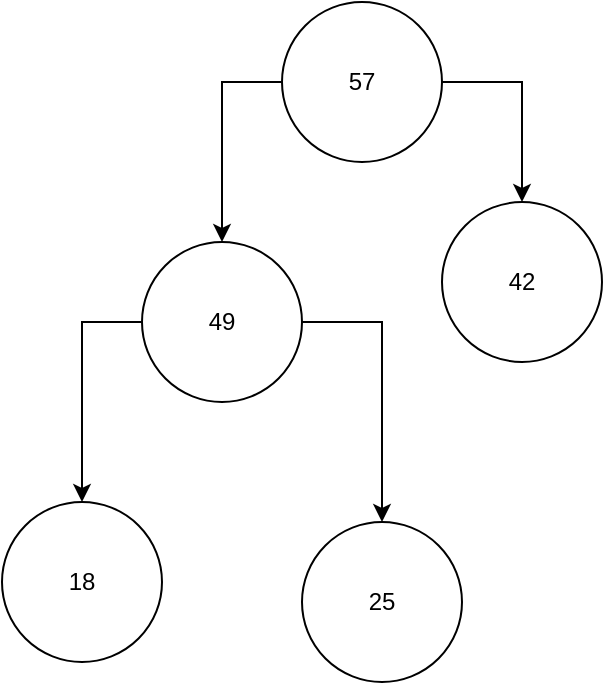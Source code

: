 <mxfile version="12.2.3" type="device" pages="1"><diagram id="ZsJnTW4BINEbM6VEobf5" name="Page-1"><mxGraphModel dx="493" dy="681" grid="1" gridSize="10" guides="1" tooltips="1" connect="1" arrows="1" fold="1" page="1" pageScale="1" pageWidth="850" pageHeight="1100" math="0" shadow="0"><root><mxCell id="0"/><mxCell id="1" parent="0"/><mxCell id="n_GCxX11FvoRGfN6xZqi-5" value="" style="edgeStyle=orthogonalEdgeStyle;rounded=0;orthogonalLoop=1;jettySize=auto;html=1;entryX=0.5;entryY=0;entryDx=0;entryDy=0;exitX=1;exitY=0.5;exitDx=0;exitDy=0;" edge="1" parent="1" source="n_GCxX11FvoRGfN6xZqi-11" target="n_GCxX11FvoRGfN6xZqi-1"><mxGeometry relative="1" as="geometry"><mxPoint x="240" y="70" as="sourcePoint"/><mxPoint x="270" y="110" as="targetPoint"/></mxGeometry></mxCell><mxCell id="n_GCxX11FvoRGfN6xZqi-7" value="" style="edgeStyle=orthogonalEdgeStyle;rounded=0;orthogonalLoop=1;jettySize=auto;html=1;exitX=0;exitY=0.5;exitDx=0;exitDy=0;entryX=0.5;entryY=0;entryDx=0;entryDy=0;" edge="1" parent="1" source="n_GCxX11FvoRGfN6xZqi-11" target="n_GCxX11FvoRGfN6xZqi-3"><mxGeometry relative="1" as="geometry"><mxPoint x="140" y="60" as="sourcePoint"/><mxPoint x="120" y="130" as="targetPoint"/></mxGeometry></mxCell><mxCell id="n_GCxX11FvoRGfN6xZqi-1" value="42" style="ellipse;whiteSpace=wrap;html=1;aspect=fixed;" vertex="1" parent="1"><mxGeometry x="230" y="120" width="80" height="80" as="geometry"/></mxCell><mxCell id="n_GCxX11FvoRGfN6xZqi-16" value="" style="edgeStyle=orthogonalEdgeStyle;rounded=0;orthogonalLoop=1;jettySize=auto;html=1;exitX=1;exitY=0.5;exitDx=0;exitDy=0;entryX=0.5;entryY=0;entryDx=0;entryDy=0;" edge="1" parent="1" source="n_GCxX11FvoRGfN6xZqi-3" target="n_GCxX11FvoRGfN6xZqi-2"><mxGeometry relative="1" as="geometry"><mxPoint x="180" y="180" as="sourcePoint"/><mxPoint x="190" y="260" as="targetPoint"/></mxGeometry></mxCell><mxCell id="n_GCxX11FvoRGfN6xZqi-18" value="" style="edgeStyle=orthogonalEdgeStyle;rounded=0;orthogonalLoop=1;jettySize=auto;html=1;entryX=0.5;entryY=0;entryDx=0;entryDy=0;exitX=0;exitY=0.5;exitDx=0;exitDy=0;" edge="1" parent="1" source="n_GCxX11FvoRGfN6xZqi-3" target="n_GCxX11FvoRGfN6xZqi-10"><mxGeometry relative="1" as="geometry"><mxPoint x="70" y="200" as="sourcePoint"/><mxPoint y="180" as="targetPoint"/></mxGeometry></mxCell><mxCell id="n_GCxX11FvoRGfN6xZqi-2" value="25" style="ellipse;whiteSpace=wrap;html=1;aspect=fixed;" vertex="1" parent="1"><mxGeometry x="160" y="280" width="80" height="80" as="geometry"/></mxCell><mxCell id="n_GCxX11FvoRGfN6xZqi-3" value="49" style="ellipse;whiteSpace=wrap;html=1;aspect=fixed;" vertex="1" parent="1"><mxGeometry x="80" y="140" width="80" height="80" as="geometry"/></mxCell><mxCell id="n_GCxX11FvoRGfN6xZqi-10" value="18" style="ellipse;whiteSpace=wrap;html=1;aspect=fixed;" vertex="1" parent="1"><mxGeometry x="10" y="270" width="80" height="80" as="geometry"/></mxCell><mxCell id="n_GCxX11FvoRGfN6xZqi-11" value="57" style="ellipse;whiteSpace=wrap;html=1;aspect=fixed;" vertex="1" parent="1"><mxGeometry x="150" y="20" width="80" height="80" as="geometry"/></mxCell></root></mxGraphModel></diagram></mxfile>